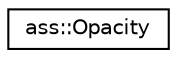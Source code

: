 digraph "Graphical Class Hierarchy"
{
 // LATEX_PDF_SIZE
  edge [fontname="Helvetica",fontsize="10",labelfontname="Helvetica",labelfontsize="10"];
  node [fontname="Helvetica",fontsize="10",shape=record];
  rankdir="LR";
  Node0 [label="ass::Opacity",height=0.2,width=0.4,color="black", fillcolor="white", style="filled",URL="$structass_1_1Opacity.html",tooltip="Controls the opacity of AView."];
}
